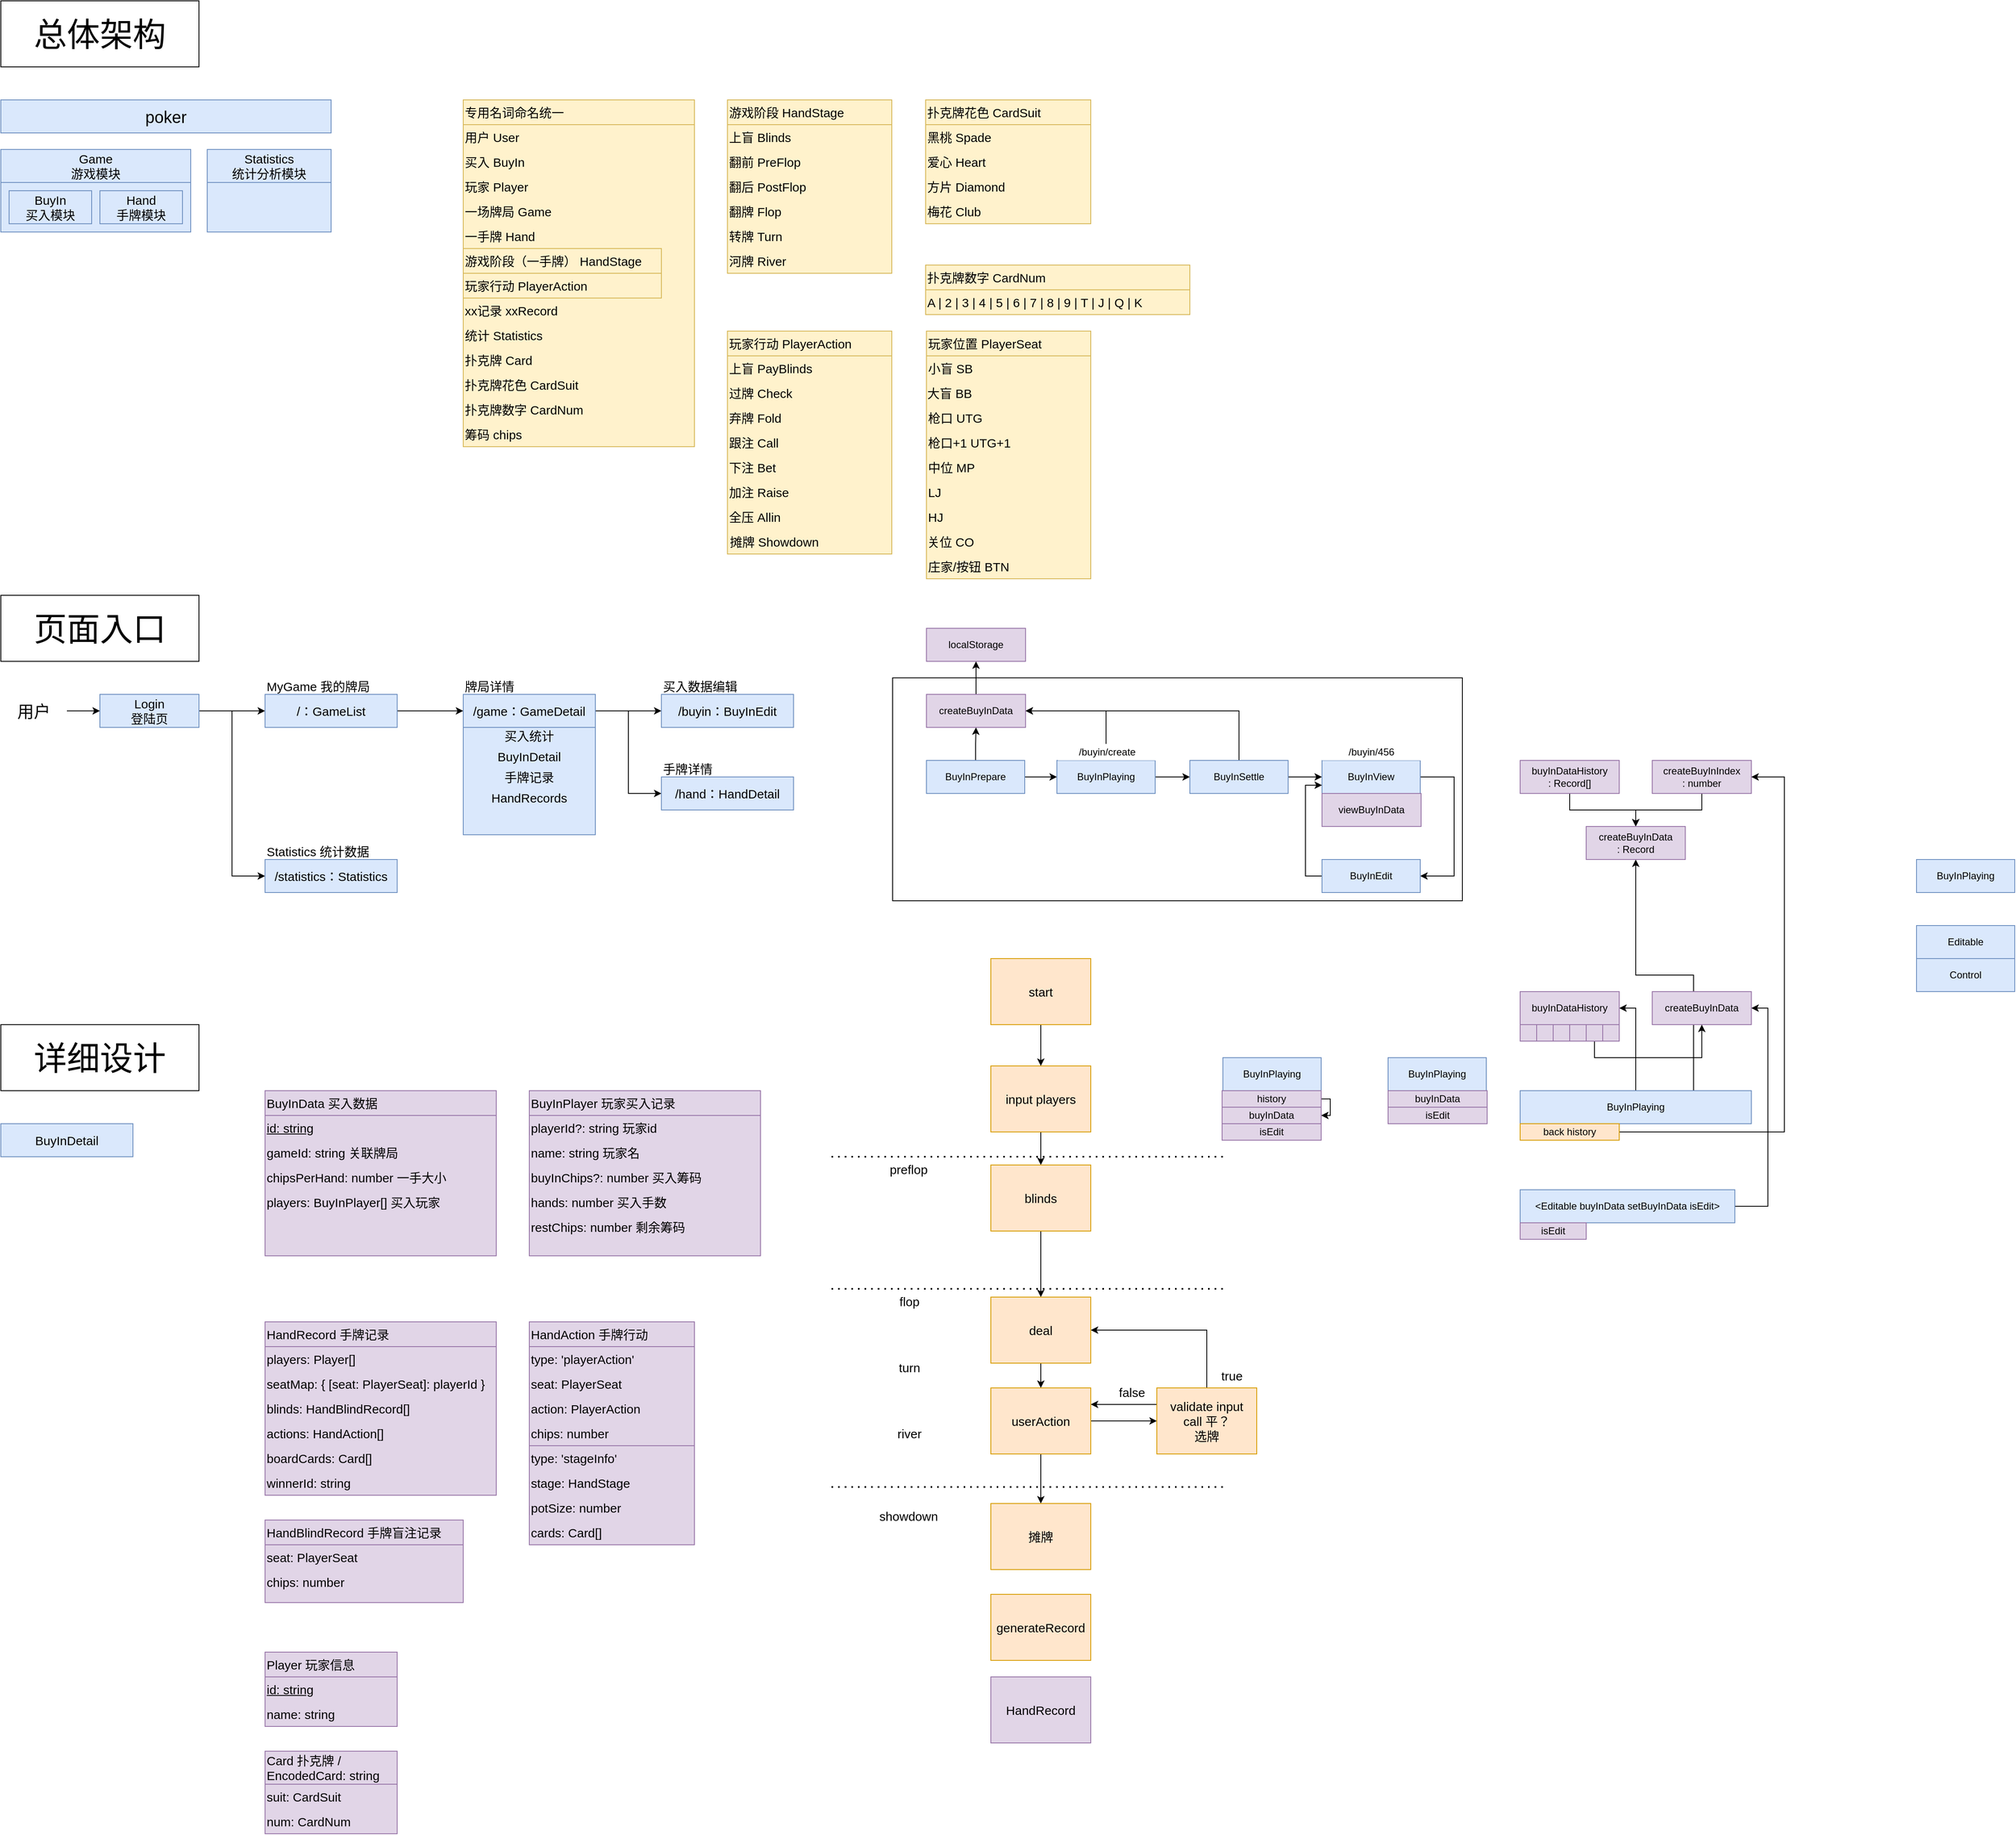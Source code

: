 <mxfile version="15.8.4" type="device"><diagram id="W3dYqwpVOgKe3vbZMP-c" name="第 1 页"><mxGraphModel dx="1188" dy="810" grid="1" gridSize="10" guides="1" tooltips="1" connect="1" arrows="1" fold="1" page="1" pageScale="1" pageWidth="827" pageHeight="1169" math="0" shadow="0"><root><mxCell id="0"/><mxCell id="1" parent="0"/><mxCell id="JeHzmQXCl473epj4w0qJ-15" value="" style="rounded=0;whiteSpace=wrap;html=1;fillColor=none;" vertex="1" parent="1"><mxGeometry x="1160" y="860" width="690" height="270" as="geometry"/></mxCell><mxCell id="8zpTY8vCNmx68c7AIedC-183" value="" style="text;html=1;strokeColor=#9673a6;fillColor=#e1d5e7;align=left;verticalAlign=middle;whiteSpace=wrap;rounded=0;fontSize=15;" parent="1" vertex="1"><mxGeometry x="400" y="1880" width="240" height="100" as="geometry"/></mxCell><mxCell id="8zpTY8vCNmx68c7AIedC-170" value="" style="group;fillColor=#fff2cc;strokeColor=#d6b656;container=0;" parent="1" vertex="1" connectable="0"><mxGeometry x="1201" y="440" width="199" height="300" as="geometry"/></mxCell><mxCell id="g7ax_EbiWp7QlL32GWZn-32" value="" style="group;fillColor=#fff2cc;strokeColor=#d6b656;container=0;" parent="1" vertex="1" connectable="0"><mxGeometry x="960" y="440" width="199" height="270" as="geometry"/></mxCell><mxCell id="8zpTY8vCNmx68c7AIedC-137" value="" style="text;html=1;strokeColor=#9673a6;fillColor=#e1d5e7;align=left;verticalAlign=middle;whiteSpace=wrap;rounded=0;fontSize=15;" parent="1" vertex="1"><mxGeometry x="720" y="1670" width="200" height="120" as="geometry"/></mxCell><mxCell id="8zpTY8vCNmx68c7AIedC-127" value="" style="text;html=1;strokeColor=#9673a6;fillColor=#e1d5e7;align=left;verticalAlign=middle;whiteSpace=wrap;rounded=0;fontSize=15;" parent="1" vertex="1"><mxGeometry x="400" y="2040" width="160" height="90" as="geometry"/></mxCell><mxCell id="8zpTY8vCNmx68c7AIedC-58" value="" style="text;html=1;strokeColor=#9673a6;fillColor=#e1d5e7;align=left;verticalAlign=middle;whiteSpace=wrap;rounded=0;fontSize=15;" parent="1" vertex="1"><mxGeometry x="400" y="1640" width="280" height="210" as="geometry"/></mxCell><mxCell id="8zpTY8vCNmx68c7AIedC-50" value="" style="text;html=1;strokeColor=#9673a6;fillColor=#e1d5e7;align=left;verticalAlign=middle;whiteSpace=wrap;rounded=0;fontSize=15;" parent="1" vertex="1"><mxGeometry x="720" y="1360" width="280" height="200" as="geometry"/></mxCell><mxCell id="8zpTY8vCNmx68c7AIedC-42" value="" style="text;html=1;strokeColor=#9673a6;fillColor=#e1d5e7;align=left;verticalAlign=middle;whiteSpace=wrap;rounded=0;fontSize=15;" parent="1" vertex="1"><mxGeometry x="400" y="1360" width="280" height="200" as="geometry"/></mxCell><mxCell id="8zpTY8vCNmx68c7AIedC-16" value="" style="rounded=0;whiteSpace=wrap;html=1;fillColor=#dae8fc;strokeColor=#6c8ebf;" parent="1" vertex="1"><mxGeometry x="640" y="880" width="160" height="170" as="geometry"/></mxCell><mxCell id="g7ax_EbiWp7QlL32GWZn-6" value="&lt;span style=&quot;font-size: 15px&quot;&gt;&lt;br&gt;&lt;/span&gt;" style="rounded=0;whiteSpace=wrap;html=1;fillColor=#dae8fc;strokeColor=#6c8ebf;" parent="1" vertex="1"><mxGeometry x="80" y="220" width="230" height="100" as="geometry"/></mxCell><mxCell id="g7ax_EbiWp7QlL32GWZn-2" value="&lt;font style=&quot;font-size: 20px&quot;&gt;poker&lt;/font&gt;" style="rounded=0;whiteSpace=wrap;html=1;fillColor=#dae8fc;strokeColor=#6c8ebf;" parent="1" vertex="1"><mxGeometry x="80" y="160" width="400" height="40" as="geometry"/></mxCell><mxCell id="g7ax_EbiWp7QlL32GWZn-4" value="&lt;span style=&quot;font-size: 15px&quot;&gt;Hand&lt;br&gt;手牌模块&lt;br&gt;&lt;/span&gt;" style="rounded=0;whiteSpace=wrap;html=1;fillColor=#dae8fc;strokeColor=#6c8ebf;" parent="1" vertex="1"><mxGeometry x="200" y="270" width="100" height="40" as="geometry"/></mxCell><mxCell id="g7ax_EbiWp7QlL32GWZn-23" value="" style="group;fillColor=#fff2cc;strokeColor=#d6b656;container=0;" parent="1" vertex="1" connectable="0"><mxGeometry x="960" y="160" width="199" height="210" as="geometry"/></mxCell><mxCell id="g7ax_EbiWp7QlL32GWZn-14" value="游戏阶段 HandStage" style="text;html=1;strokeColor=#d6b656;fillColor=#fff2cc;align=left;verticalAlign=middle;whiteSpace=wrap;rounded=0;fontSize=15;" parent="1" vertex="1"><mxGeometry x="960" y="160" width="199" height="30" as="geometry"/></mxCell><mxCell id="g7ax_EbiWp7QlL32GWZn-16" value="翻前 PreFlop" style="text;html=1;strokeColor=none;fillColor=none;align=left;verticalAlign=middle;whiteSpace=wrap;rounded=0;fontSize=15;" parent="1" vertex="1"><mxGeometry x="960" y="220" width="159" height="30" as="geometry"/></mxCell><mxCell id="g7ax_EbiWp7QlL32GWZn-17" value="翻牌 Flop" style="text;html=1;strokeColor=none;fillColor=none;align=left;verticalAlign=middle;whiteSpace=wrap;rounded=0;fontSize=15;" parent="1" vertex="1"><mxGeometry x="960" y="280" width="159" height="30" as="geometry"/></mxCell><mxCell id="g7ax_EbiWp7QlL32GWZn-18" value="翻后 PostFlop" style="text;html=1;strokeColor=none;fillColor=none;align=left;verticalAlign=middle;whiteSpace=wrap;rounded=0;fontSize=15;" parent="1" vertex="1"><mxGeometry x="960" y="250" width="159" height="30" as="geometry"/></mxCell><mxCell id="g7ax_EbiWp7QlL32GWZn-19" value="转牌 Turn" style="text;html=1;strokeColor=none;fillColor=none;align=left;verticalAlign=middle;whiteSpace=wrap;rounded=0;fontSize=15;" parent="1" vertex="1"><mxGeometry x="960" y="310" width="159" height="30" as="geometry"/></mxCell><mxCell id="g7ax_EbiWp7QlL32GWZn-20" value="河牌 River" style="text;html=1;strokeColor=none;fillColor=none;align=left;verticalAlign=middle;whiteSpace=wrap;rounded=0;fontSize=15;" parent="1" vertex="1"><mxGeometry x="960" y="340" width="159" height="30" as="geometry"/></mxCell><mxCell id="g7ax_EbiWp7QlL32GWZn-21" value="摊牌 Showdown" style="text;html=1;strokeColor=none;fillColor=none;align=left;verticalAlign=middle;whiteSpace=wrap;rounded=0;fontSize=15;" parent="1" vertex="1"><mxGeometry x="961" y="680" width="159" height="30" as="geometry"/></mxCell><mxCell id="g7ax_EbiWp7QlL32GWZn-25" value="玩家行动 PlayerAction" style="text;html=1;strokeColor=#d6b656;fillColor=#fff2cc;align=left;verticalAlign=middle;whiteSpace=wrap;rounded=0;fontSize=15;" parent="1" vertex="1"><mxGeometry x="960" y="440" width="199" height="30" as="geometry"/></mxCell><mxCell id="g7ax_EbiWp7QlL32GWZn-26" value="过牌 Check" style="text;html=1;strokeColor=none;fillColor=none;align=left;verticalAlign=middle;whiteSpace=wrap;rounded=0;fontSize=15;" parent="1" vertex="1"><mxGeometry x="960" y="500" width="159" height="30" as="geometry"/></mxCell><mxCell id="g7ax_EbiWp7QlL32GWZn-27" value="弃牌 Fold" style="text;html=1;strokeColor=none;fillColor=none;align=left;verticalAlign=middle;whiteSpace=wrap;rounded=0;fontSize=15;" parent="1" vertex="1"><mxGeometry x="960" y="530" width="159" height="30" as="geometry"/></mxCell><mxCell id="g7ax_EbiWp7QlL32GWZn-28" value="跟注 Call" style="text;html=1;strokeColor=none;fillColor=none;align=left;verticalAlign=middle;whiteSpace=wrap;rounded=0;fontSize=15;" parent="1" vertex="1"><mxGeometry x="960" y="560" width="159" height="30" as="geometry"/></mxCell><mxCell id="g7ax_EbiWp7QlL32GWZn-29" value="下注 Bet" style="text;html=1;strokeColor=none;fillColor=none;align=left;verticalAlign=middle;whiteSpace=wrap;rounded=0;fontSize=15;" parent="1" vertex="1"><mxGeometry x="960" y="590" width="159" height="30" as="geometry"/></mxCell><mxCell id="g7ax_EbiWp7QlL32GWZn-30" value="加注 Raise" style="text;html=1;strokeColor=none;fillColor=none;align=left;verticalAlign=middle;whiteSpace=wrap;rounded=0;fontSize=15;" parent="1" vertex="1"><mxGeometry x="960" y="620" width="159" height="30" as="geometry"/></mxCell><mxCell id="g7ax_EbiWp7QlL32GWZn-31" value="全压 Allin" style="text;html=1;strokeColor=none;fillColor=none;align=left;verticalAlign=middle;whiteSpace=wrap;rounded=0;fontSize=15;" parent="1" vertex="1"><mxGeometry x="960" y="650" width="159" height="30" as="geometry"/></mxCell><mxCell id="g7ax_EbiWp7QlL32GWZn-34" value="" style="group;fillColor=#fff2cc;strokeColor=#d6b656;container=0;" parent="1" vertex="1" connectable="0"><mxGeometry x="640" y="160" width="280" height="420" as="geometry"/></mxCell><mxCell id="g7ax_EbiWp7QlL32GWZn-7" value="专用名词命名统一" style="text;html=1;strokeColor=#d6b656;fillColor=#fff2cc;align=left;verticalAlign=middle;whiteSpace=wrap;rounded=0;fontSize=15;" parent="1" vertex="1"><mxGeometry x="640" y="160" width="280" height="30" as="geometry"/></mxCell><mxCell id="g7ax_EbiWp7QlL32GWZn-8" value="买入 BuyIn" style="text;html=1;strokeColor=none;fillColor=none;align=left;verticalAlign=middle;whiteSpace=wrap;rounded=0;fontSize=15;" parent="1" vertex="1"><mxGeometry x="640" y="220" width="240" height="30" as="geometry"/></mxCell><mxCell id="g7ax_EbiWp7QlL32GWZn-9" value="玩家 Player" style="text;html=1;strokeColor=none;fillColor=none;align=left;verticalAlign=middle;whiteSpace=wrap;rounded=0;fontSize=15;" parent="1" vertex="1"><mxGeometry x="640" y="250" width="240" height="30" as="geometry"/></mxCell><mxCell id="g7ax_EbiWp7QlL32GWZn-10" value="一场牌局 Game" style="text;html=1;strokeColor=none;fillColor=none;align=left;verticalAlign=middle;whiteSpace=wrap;rounded=0;fontSize=15;" parent="1" vertex="1"><mxGeometry x="640" y="280" width="240" height="30" as="geometry"/></mxCell><mxCell id="g7ax_EbiWp7QlL32GWZn-11" value="一手牌 Hand" style="text;html=1;strokeColor=none;fillColor=none;align=left;verticalAlign=middle;whiteSpace=wrap;rounded=0;fontSize=15;" parent="1" vertex="1"><mxGeometry x="640" y="310" width="240" height="30" as="geometry"/></mxCell><mxCell id="g7ax_EbiWp7QlL32GWZn-12" value="玩家行动 PlayerAction" style="text;html=1;strokeColor=#d6b656;fillColor=#fff2cc;align=left;verticalAlign=middle;whiteSpace=wrap;rounded=0;fontSize=15;" parent="1" vertex="1"><mxGeometry x="640" y="370" width="240" height="30" as="geometry"/></mxCell><mxCell id="g7ax_EbiWp7QlL32GWZn-13" value="游戏阶段（一手牌） HandStage" style="text;html=1;strokeColor=#d6b656;fillColor=#fff2cc;align=left;verticalAlign=middle;whiteSpace=wrap;rounded=0;fontSize=15;" parent="1" vertex="1"><mxGeometry x="640" y="340" width="240" height="30" as="geometry"/></mxCell><mxCell id="g7ax_EbiWp7QlL32GWZn-33" value="xx记录 xxRecord" style="text;html=1;strokeColor=none;fillColor=none;align=left;verticalAlign=middle;whiteSpace=wrap;rounded=0;fontSize=15;" parent="1" vertex="1"><mxGeometry x="640" y="400" width="240" height="30" as="geometry"/></mxCell><mxCell id="g7ax_EbiWp7QlL32GWZn-35" value="统计 Statistics" style="text;html=1;strokeColor=none;fillColor=none;align=left;verticalAlign=middle;whiteSpace=wrap;rounded=0;fontSize=15;" parent="1" vertex="1"><mxGeometry x="640" y="430" width="240" height="30" as="geometry"/></mxCell><mxCell id="g7ax_EbiWp7QlL32GWZn-36" value="扑克牌 Card" style="text;html=1;strokeColor=none;fillColor=none;align=left;verticalAlign=middle;whiteSpace=wrap;rounded=0;fontSize=15;" parent="1" vertex="1"><mxGeometry x="640" y="460" width="240" height="30" as="geometry"/></mxCell><mxCell id="g7ax_EbiWp7QlL32GWZn-37" value="扑克牌花色 CardSuit" style="text;html=1;strokeColor=none;fillColor=none;align=left;verticalAlign=middle;whiteSpace=wrap;rounded=0;fontSize=15;" parent="1" vertex="1"><mxGeometry x="640" y="490" width="240" height="30" as="geometry"/></mxCell><mxCell id="g7ax_EbiWp7QlL32GWZn-38" value="扑克牌数字 CardNum" style="text;html=1;strokeColor=none;fillColor=none;align=left;verticalAlign=middle;whiteSpace=wrap;rounded=0;fontSize=15;" parent="1" vertex="1"><mxGeometry x="640" y="520" width="240" height="30" as="geometry"/></mxCell><mxCell id="g7ax_EbiWp7QlL32GWZn-44" value="" style="group;fillColor=#fff2cc;strokeColor=#d6b656;container=0;" parent="1" vertex="1" connectable="0"><mxGeometry x="1200" y="160" width="200" height="150" as="geometry"/></mxCell><mxCell id="g7ax_EbiWp7QlL32GWZn-39" value="扑克牌花色 CardSuit" style="text;html=1;strokeColor=#d6b656;fillColor=#fff2cc;align=left;verticalAlign=middle;whiteSpace=wrap;rounded=0;fontSize=15;" parent="1" vertex="1"><mxGeometry x="1200" y="160" width="200" height="30" as="geometry"/></mxCell><mxCell id="g7ax_EbiWp7QlL32GWZn-40" value="黑桃 Spade" style="text;html=1;strokeColor=none;fillColor=none;align=left;verticalAlign=middle;whiteSpace=wrap;rounded=0;fontSize=15;" parent="1" vertex="1"><mxGeometry x="1200" y="190" width="160" height="30" as="geometry"/></mxCell><mxCell id="g7ax_EbiWp7QlL32GWZn-41" value="爱心 Heart" style="text;html=1;strokeColor=none;fillColor=none;align=left;verticalAlign=middle;whiteSpace=wrap;rounded=0;fontSize=15;" parent="1" vertex="1"><mxGeometry x="1200" y="220" width="160" height="30" as="geometry"/></mxCell><mxCell id="g7ax_EbiWp7QlL32GWZn-42" value="方片 Diamond" style="text;html=1;strokeColor=none;fillColor=none;align=left;verticalAlign=middle;whiteSpace=wrap;rounded=0;fontSize=15;" parent="1" vertex="1"><mxGeometry x="1200" y="250" width="160" height="30" as="geometry"/></mxCell><mxCell id="g7ax_EbiWp7QlL32GWZn-43" value="梅花 Club" style="text;html=1;strokeColor=none;fillColor=none;align=left;verticalAlign=middle;whiteSpace=wrap;rounded=0;fontSize=15;" parent="1" vertex="1"><mxGeometry x="1200" y="280" width="160" height="30" as="geometry"/></mxCell><mxCell id="g7ax_EbiWp7QlL32GWZn-46" value="&lt;span style=&quot;font-size: 15px&quot;&gt;BuyIn&lt;br&gt;买入模块&lt;br&gt;&lt;/span&gt;" style="rounded=0;whiteSpace=wrap;html=1;fillColor=#dae8fc;strokeColor=#6c8ebf;" parent="1" vertex="1"><mxGeometry x="90" y="270" width="100" height="40" as="geometry"/></mxCell><mxCell id="g7ax_EbiWp7QlL32GWZn-47" value="&lt;span style=&quot;font-size: 15px&quot;&gt;&lt;br&gt;&lt;/span&gt;" style="rounded=0;whiteSpace=wrap;html=1;fillColor=#dae8fc;strokeColor=#6c8ebf;" parent="1" vertex="1"><mxGeometry x="330" y="220" width="150" height="100" as="geometry"/></mxCell><mxCell id="g7ax_EbiWp7QlL32GWZn-48" value="Game&lt;br&gt;游戏模块" style="text;html=1;strokeColor=#6c8ebf;fillColor=#dae8fc;align=center;verticalAlign=middle;whiteSpace=wrap;rounded=0;fontSize=15;" parent="1" vertex="1"><mxGeometry x="80" y="220" width="230" height="40" as="geometry"/></mxCell><mxCell id="g7ax_EbiWp7QlL32GWZn-50" value="Statistics&lt;br&gt;统计分析模块" style="text;html=1;strokeColor=#6c8ebf;fillColor=#dae8fc;align=center;verticalAlign=middle;whiteSpace=wrap;rounded=0;fontSize=15;" parent="1" vertex="1"><mxGeometry x="330" y="220" width="150" height="40" as="geometry"/></mxCell><mxCell id="8zpTY8vCNmx68c7AIedC-1" value="&lt;font style=&quot;font-size: 40px&quot;&gt;总体架构&lt;/font&gt;" style="text;html=1;align=center;verticalAlign=middle;whiteSpace=wrap;rounded=0;strokeColor=default;" parent="1" vertex="1"><mxGeometry x="80" y="40" width="240" height="80" as="geometry"/></mxCell><mxCell id="8zpTY8vCNmx68c7AIedC-2" value="&lt;font style=&quot;font-size: 40px&quot;&gt;页面入口&lt;/font&gt;" style="text;html=1;align=center;verticalAlign=middle;whiteSpace=wrap;rounded=0;strokeColor=default;" parent="1" vertex="1"><mxGeometry x="80" y="760" width="240" height="80" as="geometry"/></mxCell><mxCell id="8zpTY8vCNmx68c7AIedC-3" value="&lt;font style=&quot;font-size: 40px&quot;&gt;详细设计&lt;/font&gt;" style="text;html=1;align=center;verticalAlign=middle;whiteSpace=wrap;rounded=0;strokeColor=default;" parent="1" vertex="1"><mxGeometry x="80" y="1280" width="240" height="80" as="geometry"/></mxCell><mxCell id="8zpTY8vCNmx68c7AIedC-13" style="edgeStyle=orthogonalEdgeStyle;rounded=0;orthogonalLoop=1;jettySize=auto;html=1;exitX=1;exitY=0.5;exitDx=0;exitDy=0;entryX=0;entryY=0.5;entryDx=0;entryDy=0;fontSize=15;" parent="1" source="8zpTY8vCNmx68c7AIedC-4" target="8zpTY8vCNmx68c7AIedC-9" edge="1"><mxGeometry relative="1" as="geometry"/></mxCell><mxCell id="8zpTY8vCNmx68c7AIedC-26" style="edgeStyle=orthogonalEdgeStyle;rounded=0;orthogonalLoop=1;jettySize=auto;html=1;exitX=1;exitY=0.5;exitDx=0;exitDy=0;entryX=0;entryY=0.5;entryDx=0;entryDy=0;fontSize=15;" parent="1" source="8zpTY8vCNmx68c7AIedC-4" target="8zpTY8vCNmx68c7AIedC-24" edge="1"><mxGeometry relative="1" as="geometry"/></mxCell><mxCell id="8zpTY8vCNmx68c7AIedC-4" value="&lt;span style=&quot;font-size: 15px&quot;&gt;Login&lt;br&gt;登陆页&lt;/span&gt;" style="rounded=0;whiteSpace=wrap;html=1;fillColor=#dae8fc;strokeColor=#6c8ebf;" parent="1" vertex="1"><mxGeometry x="200" y="880" width="120" height="40" as="geometry"/></mxCell><mxCell id="8zpTY8vCNmx68c7AIedC-6" style="edgeStyle=orthogonalEdgeStyle;rounded=0;orthogonalLoop=1;jettySize=auto;html=1;exitX=1;exitY=0.5;exitDx=0;exitDy=0;entryX=0;entryY=0.5;entryDx=0;entryDy=0;fontSize=20;" parent="1" source="8zpTY8vCNmx68c7AIedC-5" target="8zpTY8vCNmx68c7AIedC-4" edge="1"><mxGeometry relative="1" as="geometry"/></mxCell><mxCell id="8zpTY8vCNmx68c7AIedC-5" value="用户" style="text;html=1;strokeColor=none;fillColor=none;align=center;verticalAlign=middle;whiteSpace=wrap;rounded=0;fontSize=20;" parent="1" vertex="1"><mxGeometry x="80" y="880" width="80" height="40" as="geometry"/></mxCell><mxCell id="8zpTY8vCNmx68c7AIedC-14" style="edgeStyle=orthogonalEdgeStyle;rounded=0;orthogonalLoop=1;jettySize=auto;html=1;exitX=1;exitY=0.5;exitDx=0;exitDy=0;entryX=0;entryY=0.5;entryDx=0;entryDy=0;fontSize=15;" parent="1" source="8zpTY8vCNmx68c7AIedC-9" target="8zpTY8vCNmx68c7AIedC-12" edge="1"><mxGeometry relative="1" as="geometry"/></mxCell><mxCell id="8zpTY8vCNmx68c7AIedC-9" value="&lt;span style=&quot;font-size: 15px&quot;&gt;/：GameList&lt;/span&gt;" style="rounded=0;whiteSpace=wrap;html=1;fillColor=#dae8fc;strokeColor=#6c8ebf;" parent="1" vertex="1"><mxGeometry x="400" y="880" width="160" height="40" as="geometry"/></mxCell><mxCell id="8zpTY8vCNmx68c7AIedC-10" value="&lt;span style=&quot;font-size: 15px&quot;&gt;MyGame 我的牌局&lt;/span&gt;" style="rounded=0;whiteSpace=wrap;html=1;strokeColor=none;fillColor=none;align=left;" parent="1" vertex="1"><mxGeometry x="400" y="860" width="160" height="20" as="geometry"/></mxCell><mxCell id="8zpTY8vCNmx68c7AIedC-29" style="edgeStyle=orthogonalEdgeStyle;rounded=0;orthogonalLoop=1;jettySize=auto;html=1;exitX=1;exitY=0.5;exitDx=0;exitDy=0;entryX=0;entryY=0.5;entryDx=0;entryDy=0;fontSize=15;" parent="1" source="8zpTY8vCNmx68c7AIedC-12" target="8zpTY8vCNmx68c7AIedC-28" edge="1"><mxGeometry relative="1" as="geometry"/></mxCell><mxCell id="8zpTY8vCNmx68c7AIedC-32" style="edgeStyle=orthogonalEdgeStyle;rounded=0;orthogonalLoop=1;jettySize=auto;html=1;exitX=1;exitY=0.5;exitDx=0;exitDy=0;entryX=0;entryY=0.5;entryDx=0;entryDy=0;fontSize=15;" parent="1" source="8zpTY8vCNmx68c7AIedC-12" target="8zpTY8vCNmx68c7AIedC-31" edge="1"><mxGeometry relative="1" as="geometry"/></mxCell><mxCell id="8zpTY8vCNmx68c7AIedC-12" value="&lt;span style=&quot;font-size: 15px&quot;&gt;/game：GameDetail&lt;/span&gt;" style="rounded=0;whiteSpace=wrap;html=1;fillColor=#dae8fc;strokeColor=#6c8ebf;" parent="1" vertex="1"><mxGeometry x="640" y="880" width="160" height="40" as="geometry"/></mxCell><mxCell id="8zpTY8vCNmx68c7AIedC-15" value="&lt;span style=&quot;font-size: 15px&quot;&gt;牌局详情&lt;/span&gt;" style="rounded=0;whiteSpace=wrap;html=1;strokeColor=none;fillColor=none;align=left;" parent="1" vertex="1"><mxGeometry x="640" y="860" width="160" height="20" as="geometry"/></mxCell><mxCell id="8zpTY8vCNmx68c7AIedC-17" value="&lt;span style=&quot;font-size: 15px&quot;&gt;BuyInDetail&lt;/span&gt;" style="rounded=0;whiteSpace=wrap;html=1;fillColor=none;strokeColor=none;" parent="1" vertex="1"><mxGeometry x="640" y="940" width="160" height="30" as="geometry"/></mxCell><mxCell id="8zpTY8vCNmx68c7AIedC-18" value="&lt;span style=&quot;font-size: 15px&quot;&gt;HandRecords&lt;/span&gt;" style="rounded=0;whiteSpace=wrap;html=1;fillColor=none;strokeColor=none;" parent="1" vertex="1"><mxGeometry x="640" y="990" width="160" height="30" as="geometry"/></mxCell><mxCell id="8zpTY8vCNmx68c7AIedC-19" value="&lt;span style=&quot;font-size: 15px&quot;&gt;买入统计&lt;/span&gt;" style="rounded=0;whiteSpace=wrap;html=1;strokeColor=none;fillColor=none;align=center;" parent="1" vertex="1"><mxGeometry x="640" y="920" width="160" height="20" as="geometry"/></mxCell><mxCell id="8zpTY8vCNmx68c7AIedC-20" value="&lt;span style=&quot;font-size: 15px&quot;&gt;手牌记录&lt;/span&gt;" style="rounded=0;whiteSpace=wrap;html=1;strokeColor=none;fillColor=none;align=center;" parent="1" vertex="1"><mxGeometry x="640" y="970" width="160" height="20" as="geometry"/></mxCell><mxCell id="8zpTY8vCNmx68c7AIedC-23" value="用户 User" style="text;html=1;strokeColor=none;fillColor=none;align=left;verticalAlign=middle;whiteSpace=wrap;rounded=0;fontSize=15;" parent="1" vertex="1"><mxGeometry x="640" y="190" width="240" height="30" as="geometry"/></mxCell><mxCell id="8zpTY8vCNmx68c7AIedC-24" value="&lt;span style=&quot;font-size: 15px&quot;&gt;/statistics：Statistics&lt;/span&gt;" style="rounded=0;whiteSpace=wrap;html=1;fillColor=#dae8fc;strokeColor=#6c8ebf;" parent="1" vertex="1"><mxGeometry x="400" y="1080" width="160" height="40" as="geometry"/></mxCell><mxCell id="8zpTY8vCNmx68c7AIedC-25" value="&lt;span style=&quot;font-size: 15px&quot;&gt;Statistics 统计数据&lt;/span&gt;" style="rounded=0;whiteSpace=wrap;html=1;strokeColor=none;fillColor=none;align=left;" parent="1" vertex="1"><mxGeometry x="400" y="1060" width="160" height="20" as="geometry"/></mxCell><mxCell id="8zpTY8vCNmx68c7AIedC-28" value="&lt;span style=&quot;font-size: 15px&quot;&gt;/buyin：BuyInEdit&lt;br&gt;&lt;/span&gt;" style="rounded=0;whiteSpace=wrap;html=1;fillColor=#dae8fc;strokeColor=#6c8ebf;" parent="1" vertex="1"><mxGeometry x="880" y="880" width="160" height="40" as="geometry"/></mxCell><mxCell id="8zpTY8vCNmx68c7AIedC-30" value="&lt;span style=&quot;font-size: 15px&quot;&gt;买入数据编辑&lt;/span&gt;" style="rounded=0;whiteSpace=wrap;html=1;strokeColor=none;fillColor=none;align=left;" parent="1" vertex="1"><mxGeometry x="880" y="860" width="160" height="20" as="geometry"/></mxCell><mxCell id="8zpTY8vCNmx68c7AIedC-31" value="&lt;span style=&quot;font-size: 15px&quot;&gt;/hand：HandDetail&lt;/span&gt;" style="rounded=0;whiteSpace=wrap;html=1;fillColor=#dae8fc;strokeColor=#6c8ebf;" parent="1" vertex="1"><mxGeometry x="880" y="980" width="160" height="40" as="geometry"/></mxCell><mxCell id="8zpTY8vCNmx68c7AIedC-33" value="&lt;span style=&quot;font-size: 15px&quot;&gt;手牌详情&lt;/span&gt;" style="rounded=0;whiteSpace=wrap;html=1;strokeColor=none;fillColor=none;align=left;" parent="1" vertex="1"><mxGeometry x="880" y="960" width="160" height="20" as="geometry"/></mxCell><mxCell id="8zpTY8vCNmx68c7AIedC-39" value="&lt;span style=&quot;font-size: 15px&quot;&gt;BuyInDetail&lt;/span&gt;" style="rounded=0;whiteSpace=wrap;html=1;fillColor=#dae8fc;strokeColor=#6c8ebf;" parent="1" vertex="1"><mxGeometry x="80" y="1400" width="160" height="40" as="geometry"/></mxCell><mxCell id="8zpTY8vCNmx68c7AIedC-41" value="BuyInData 买入数据" style="text;html=1;strokeColor=#9673a6;fillColor=#e1d5e7;align=left;verticalAlign=middle;whiteSpace=wrap;rounded=0;fontSize=15;" parent="1" vertex="1"><mxGeometry x="400" y="1360" width="280" height="30" as="geometry"/></mxCell><mxCell id="8zpTY8vCNmx68c7AIedC-44" value="&lt;u&gt;id: string&lt;/u&gt;" style="text;html=1;strokeColor=none;fillColor=none;align=left;verticalAlign=middle;whiteSpace=wrap;rounded=0;fontSize=15;" parent="1" vertex="1"><mxGeometry x="400" y="1390" width="240" height="30" as="geometry"/></mxCell><mxCell id="8zpTY8vCNmx68c7AIedC-45" value="gameId: string 关联牌局" style="text;html=1;strokeColor=none;fillColor=none;align=left;verticalAlign=middle;whiteSpace=wrap;rounded=0;fontSize=15;" parent="1" vertex="1"><mxGeometry x="400" y="1420" width="240" height="30" as="geometry"/></mxCell><mxCell id="8zpTY8vCNmx68c7AIedC-46" value="chipsPerHand: number 一手大小" style="text;html=1;strokeColor=none;fillColor=none;align=left;verticalAlign=middle;whiteSpace=wrap;rounded=0;fontSize=15;" parent="1" vertex="1"><mxGeometry x="400" y="1450" width="240" height="30" as="geometry"/></mxCell><mxCell id="8zpTY8vCNmx68c7AIedC-48" value="BuyInPlayer 玩家买入记录" style="text;html=1;strokeColor=#9673a6;fillColor=#e1d5e7;align=left;verticalAlign=middle;whiteSpace=wrap;rounded=0;fontSize=15;" parent="1" vertex="1"><mxGeometry x="720" y="1360" width="280" height="30" as="geometry"/></mxCell><mxCell id="8zpTY8vCNmx68c7AIedC-49" value="players: BuyInPlayer[] 买入玩家" style="text;html=1;strokeColor=none;fillColor=none;align=left;verticalAlign=middle;whiteSpace=wrap;rounded=0;fontSize=15;" parent="1" vertex="1"><mxGeometry x="400" y="1480" width="240" height="30" as="geometry"/></mxCell><mxCell id="8zpTY8vCNmx68c7AIedC-51" value="name: string 玩家名" style="text;html=1;strokeColor=none;fillColor=none;align=left;verticalAlign=middle;whiteSpace=wrap;rounded=0;fontSize=15;" parent="1" vertex="1"><mxGeometry x="720" y="1420" width="240" height="30" as="geometry"/></mxCell><mxCell id="8zpTY8vCNmx68c7AIedC-52" value="hands: number 买入手数" style="text;html=1;strokeColor=none;fillColor=none;align=left;verticalAlign=middle;whiteSpace=wrap;rounded=0;fontSize=15;" parent="1" vertex="1"><mxGeometry x="720" y="1480" width="240" height="30" as="geometry"/></mxCell><mxCell id="8zpTY8vCNmx68c7AIedC-53" value="playerId?: string 玩家id" style="text;html=1;strokeColor=none;fillColor=none;align=left;verticalAlign=middle;whiteSpace=wrap;rounded=0;fontSize=15;" parent="1" vertex="1"><mxGeometry x="720" y="1390" width="240" height="30" as="geometry"/></mxCell><mxCell id="8zpTY8vCNmx68c7AIedC-54" value="buyInChips?: number 买入筹码" style="text;html=1;strokeColor=none;fillColor=none;align=left;verticalAlign=middle;whiteSpace=wrap;rounded=0;fontSize=15;" parent="1" vertex="1"><mxGeometry x="720" y="1450" width="240" height="30" as="geometry"/></mxCell><mxCell id="8zpTY8vCNmx68c7AIedC-55" value="筹码 chips" style="text;html=1;strokeColor=none;fillColor=none;align=left;verticalAlign=middle;whiteSpace=wrap;rounded=0;fontSize=15;" parent="1" vertex="1"><mxGeometry x="640" y="550" width="240" height="30" as="geometry"/></mxCell><mxCell id="8zpTY8vCNmx68c7AIedC-56" value="restChips: number 剩余筹码" style="text;html=1;strokeColor=none;fillColor=none;align=left;verticalAlign=middle;whiteSpace=wrap;rounded=0;fontSize=15;" parent="1" vertex="1"><mxGeometry x="720" y="1510" width="240" height="30" as="geometry"/></mxCell><mxCell id="8zpTY8vCNmx68c7AIedC-57" value="HandRecord 手牌记录" style="text;html=1;strokeColor=#9673a6;fillColor=#e1d5e7;align=left;verticalAlign=middle;whiteSpace=wrap;rounded=0;fontSize=15;" parent="1" vertex="1"><mxGeometry x="400" y="1640" width="280" height="30" as="geometry"/></mxCell><mxCell id="8zpTY8vCNmx68c7AIedC-59" value="blinds: HandBlindRecord[]" style="text;html=1;strokeColor=none;fillColor=none;align=left;verticalAlign=middle;whiteSpace=wrap;rounded=0;fontSize=15;" parent="1" vertex="1"><mxGeometry x="400" y="1730" width="260" height="30" as="geometry"/></mxCell><mxCell id="8zpTY8vCNmx68c7AIedC-61" value="players: Player[]" style="text;html=1;strokeColor=none;fillColor=none;align=left;verticalAlign=middle;whiteSpace=wrap;rounded=0;fontSize=15;" parent="1" vertex="1"><mxGeometry x="400" y="1670" width="240" height="30" as="geometry"/></mxCell><mxCell id="8zpTY8vCNmx68c7AIedC-62" value="actions: HandAction[]" style="text;html=1;strokeColor=none;fillColor=none;align=left;verticalAlign=middle;whiteSpace=wrap;rounded=0;fontSize=15;" parent="1" vertex="1"><mxGeometry x="400" y="1760" width="240" height="30" as="geometry"/></mxCell><mxCell id="8zpTY8vCNmx68c7AIedC-64" value="HandAction 手牌行动" style="text;html=1;strokeColor=#9673a6;fillColor=#e1d5e7;align=left;verticalAlign=middle;whiteSpace=wrap;rounded=0;fontSize=15;" parent="1" vertex="1"><mxGeometry x="720" y="1640" width="200" height="30" as="geometry"/></mxCell><mxCell id="8zpTY8vCNmx68c7AIedC-69" value="seatMap: { [seat:&amp;nbsp;PlayerSeat]: playerId }" style="text;html=1;strokeColor=none;fillColor=none;align=left;verticalAlign=middle;whiteSpace=wrap;rounded=0;fontSize=15;" parent="1" vertex="1"><mxGeometry x="400" y="1700" width="280" height="30" as="geometry"/></mxCell><mxCell id="8zpTY8vCNmx68c7AIedC-100" style="edgeStyle=none;rounded=0;orthogonalLoop=1;jettySize=auto;html=1;exitX=0.5;exitY=1;exitDx=0;exitDy=0;entryX=0.5;entryY=0;entryDx=0;entryDy=0;fontSize=15;" parent="1" source="8zpTY8vCNmx68c7AIedC-96" target="8zpTY8vCNmx68c7AIedC-99" edge="1"><mxGeometry relative="1" as="geometry"/></mxCell><mxCell id="8zpTY8vCNmx68c7AIedC-96" value="input players" style="text;html=1;strokeColor=#d79b00;fillColor=#ffe6cc;align=center;verticalAlign=middle;whiteSpace=wrap;rounded=0;fontSize=15;" parent="1" vertex="1"><mxGeometry x="1279" y="1330" width="121" height="80" as="geometry"/></mxCell><mxCell id="8zpTY8vCNmx68c7AIedC-98" style="edgeStyle=none;rounded=0;orthogonalLoop=1;jettySize=auto;html=1;exitX=0.5;exitY=1;exitDx=0;exitDy=0;entryX=0.5;entryY=0;entryDx=0;entryDy=0;fontSize=15;" parent="1" source="8zpTY8vCNmx68c7AIedC-97" target="8zpTY8vCNmx68c7AIedC-96" edge="1"><mxGeometry relative="1" as="geometry"/></mxCell><mxCell id="8zpTY8vCNmx68c7AIedC-97" value="start" style="text;html=1;strokeColor=#d79b00;fillColor=#ffe6cc;align=center;verticalAlign=middle;whiteSpace=wrap;rounded=0;fontSize=15;" parent="1" vertex="1"><mxGeometry x="1279" y="1200" width="121" height="80" as="geometry"/></mxCell><mxCell id="8zpTY8vCNmx68c7AIedC-106" style="edgeStyle=none;rounded=0;orthogonalLoop=1;jettySize=auto;html=1;exitX=0.5;exitY=1;exitDx=0;exitDy=0;entryX=0.5;entryY=0;entryDx=0;entryDy=0;fontSize=15;" parent="1" source="8zpTY8vCNmx68c7AIedC-99" target="8zpTY8vCNmx68c7AIedC-105" edge="1"><mxGeometry relative="1" as="geometry"/></mxCell><mxCell id="8zpTY8vCNmx68c7AIedC-99" value="blinds" style="text;html=1;strokeColor=#d79b00;fillColor=#ffe6cc;align=center;verticalAlign=middle;whiteSpace=wrap;rounded=0;fontSize=15;" parent="1" vertex="1"><mxGeometry x="1279" y="1450" width="121" height="80" as="geometry"/></mxCell><mxCell id="8zpTY8vCNmx68c7AIedC-101" value="preflop" style="text;html=1;strokeColor=none;fillColor=none;align=center;verticalAlign=middle;whiteSpace=wrap;rounded=0;fontSize=15;" parent="1" vertex="1"><mxGeometry x="1119" y="1440" width="121" height="30" as="geometry"/></mxCell><mxCell id="8zpTY8vCNmx68c7AIedC-102" value="flop" style="text;html=1;strokeColor=none;fillColor=none;align=center;verticalAlign=middle;whiteSpace=wrap;rounded=0;fontSize=15;" parent="1" vertex="1"><mxGeometry x="1120" y="1600" width="121" height="30" as="geometry"/></mxCell><mxCell id="8zpTY8vCNmx68c7AIedC-103" value="" style="endArrow=none;dashed=1;html=1;dashPattern=1 3;strokeWidth=2;rounded=0;fontSize=15;" parent="1" edge="1"><mxGeometry width="50" height="50" relative="1" as="geometry"><mxPoint x="1560" y="1440" as="sourcePoint"/><mxPoint x="1080" y="1440" as="targetPoint"/></mxGeometry></mxCell><mxCell id="8zpTY8vCNmx68c7AIedC-104" value="" style="endArrow=none;dashed=1;html=1;dashPattern=1 3;strokeWidth=2;rounded=0;fontSize=15;" parent="1" edge="1"><mxGeometry width="50" height="50" relative="1" as="geometry"><mxPoint x="1560" y="1600" as="sourcePoint"/><mxPoint x="1080" y="1600" as="targetPoint"/></mxGeometry></mxCell><mxCell id="8zpTY8vCNmx68c7AIedC-111" style="edgeStyle=none;rounded=0;orthogonalLoop=1;jettySize=auto;html=1;exitX=0.5;exitY=1;exitDx=0;exitDy=0;entryX=0.5;entryY=0;entryDx=0;entryDy=0;fontSize=15;" parent="1" source="8zpTY8vCNmx68c7AIedC-105" target="8zpTY8vCNmx68c7AIedC-110" edge="1"><mxGeometry relative="1" as="geometry"/></mxCell><mxCell id="8zpTY8vCNmx68c7AIedC-105" value="deal" style="text;html=1;strokeColor=#d79b00;fillColor=#ffe6cc;align=center;verticalAlign=middle;whiteSpace=wrap;rounded=0;fontSize=15;" parent="1" vertex="1"><mxGeometry x="1279" y="1610" width="121" height="80" as="geometry"/></mxCell><mxCell id="8zpTY8vCNmx68c7AIedC-107" value="" style="endArrow=none;dashed=1;html=1;dashPattern=1 3;strokeWidth=2;rounded=0;fontSize=15;" parent="1" edge="1"><mxGeometry width="50" height="50" relative="1" as="geometry"><mxPoint x="1560" y="1840" as="sourcePoint"/><mxPoint x="1080" y="1840" as="targetPoint"/></mxGeometry></mxCell><mxCell id="8zpTY8vCNmx68c7AIedC-108" value="turn" style="text;html=1;strokeColor=none;fillColor=none;align=center;verticalAlign=middle;whiteSpace=wrap;rounded=0;fontSize=15;" parent="1" vertex="1"><mxGeometry x="1120" y="1680" width="121" height="30" as="geometry"/></mxCell><mxCell id="8zpTY8vCNmx68c7AIedC-109" value="river" style="text;html=1;strokeColor=none;fillColor=none;align=center;verticalAlign=middle;whiteSpace=wrap;rounded=0;fontSize=15;" parent="1" vertex="1"><mxGeometry x="1120" y="1760" width="121" height="30" as="geometry"/></mxCell><mxCell id="8zpTY8vCNmx68c7AIedC-114" style="edgeStyle=none;rounded=0;orthogonalLoop=1;jettySize=auto;html=1;exitX=0.5;exitY=1;exitDx=0;exitDy=0;entryX=0.5;entryY=0;entryDx=0;entryDy=0;fontSize=15;" parent="1" source="8zpTY8vCNmx68c7AIedC-110" target="8zpTY8vCNmx68c7AIedC-112" edge="1"><mxGeometry relative="1" as="geometry"/></mxCell><mxCell id="8zpTY8vCNmx68c7AIedC-124" style="edgeStyle=orthogonalEdgeStyle;rounded=0;orthogonalLoop=1;jettySize=auto;html=1;exitX=1;exitY=0.5;exitDx=0;exitDy=0;entryX=0;entryY=0.5;entryDx=0;entryDy=0;fontSize=15;" parent="1" source="8zpTY8vCNmx68c7AIedC-110" target="8zpTY8vCNmx68c7AIedC-120" edge="1"><mxGeometry relative="1" as="geometry"/></mxCell><mxCell id="8zpTY8vCNmx68c7AIedC-110" value="userAction" style="text;html=1;strokeColor=#d79b00;fillColor=#ffe6cc;align=center;verticalAlign=middle;whiteSpace=wrap;rounded=0;fontSize=15;" parent="1" vertex="1"><mxGeometry x="1279" y="1720" width="121" height="80" as="geometry"/></mxCell><mxCell id="8zpTY8vCNmx68c7AIedC-112" value="摊牌" style="text;html=1;strokeColor=#d79b00;fillColor=#ffe6cc;align=center;verticalAlign=middle;whiteSpace=wrap;rounded=0;fontSize=15;" parent="1" vertex="1"><mxGeometry x="1279" y="1860" width="121" height="80" as="geometry"/></mxCell><mxCell id="8zpTY8vCNmx68c7AIedC-113" value="showdown" style="text;html=1;strokeColor=none;fillColor=none;align=center;verticalAlign=middle;whiteSpace=wrap;rounded=0;fontSize=15;" parent="1" vertex="1"><mxGeometry x="1119" y="1860" width="121" height="30" as="geometry"/></mxCell><mxCell id="8zpTY8vCNmx68c7AIedC-115" value="generateRecord" style="text;html=1;strokeColor=#d79b00;fillColor=#ffe6cc;align=center;verticalAlign=middle;whiteSpace=wrap;rounded=0;fontSize=15;" parent="1" vertex="1"><mxGeometry x="1279" y="1970" width="121" height="80" as="geometry"/></mxCell><mxCell id="8zpTY8vCNmx68c7AIedC-116" value="&lt;span style=&quot;text-align: left&quot;&gt;HandRecord&lt;/span&gt;" style="text;html=1;strokeColor=#9673a6;fillColor=#e1d5e7;align=center;verticalAlign=middle;whiteSpace=wrap;rounded=0;fontSize=15;" parent="1" vertex="1"><mxGeometry x="1279" y="2070" width="121" height="80" as="geometry"/></mxCell><mxCell id="8zpTY8vCNmx68c7AIedC-121" style="edgeStyle=orthogonalEdgeStyle;rounded=0;orthogonalLoop=1;jettySize=auto;html=1;exitX=0;exitY=0.25;exitDx=0;exitDy=0;entryX=1;entryY=0.25;entryDx=0;entryDy=0;fontSize=15;" parent="1" source="8zpTY8vCNmx68c7AIedC-120" target="8zpTY8vCNmx68c7AIedC-110" edge="1"><mxGeometry relative="1" as="geometry"/></mxCell><mxCell id="8zpTY8vCNmx68c7AIedC-125" style="edgeStyle=orthogonalEdgeStyle;rounded=0;orthogonalLoop=1;jettySize=auto;html=1;exitX=0.5;exitY=0;exitDx=0;exitDy=0;entryX=1;entryY=0.5;entryDx=0;entryDy=0;fontSize=15;" parent="1" source="8zpTY8vCNmx68c7AIedC-120" target="8zpTY8vCNmx68c7AIedC-105" edge="1"><mxGeometry relative="1" as="geometry"/></mxCell><mxCell id="8zpTY8vCNmx68c7AIedC-120" value="validate input&lt;br&gt;call 平？&lt;br&gt;选牌" style="text;html=1;strokeColor=#d79b00;fillColor=#ffe6cc;align=center;verticalAlign=middle;whiteSpace=wrap;rounded=0;fontSize=15;" parent="1" vertex="1"><mxGeometry x="1480" y="1720" width="121" height="80" as="geometry"/></mxCell><mxCell id="8zpTY8vCNmx68c7AIedC-122" value="true" style="text;html=1;strokeColor=none;fillColor=none;align=center;verticalAlign=middle;whiteSpace=wrap;rounded=0;fontSize=15;" parent="1" vertex="1"><mxGeometry x="1541" y="1690" width="60" height="30" as="geometry"/></mxCell><mxCell id="8zpTY8vCNmx68c7AIedC-123" value="false" style="text;html=1;strokeColor=none;fillColor=none;align=center;verticalAlign=middle;whiteSpace=wrap;rounded=0;fontSize=15;" parent="1" vertex="1"><mxGeometry x="1420" y="1710" width="60" height="30" as="geometry"/></mxCell><mxCell id="8zpTY8vCNmx68c7AIedC-126" value="Player 玩家信息" style="text;html=1;strokeColor=#9673a6;fillColor=#e1d5e7;align=left;verticalAlign=middle;whiteSpace=wrap;rounded=0;fontSize=15;" parent="1" vertex="1"><mxGeometry x="400" y="2040" width="160" height="30" as="geometry"/></mxCell><mxCell id="8zpTY8vCNmx68c7AIedC-128" value="&lt;u&gt;id: string&lt;/u&gt;" style="text;html=1;strokeColor=none;fillColor=none;align=left;verticalAlign=middle;whiteSpace=wrap;rounded=0;fontSize=15;" parent="1" vertex="1"><mxGeometry x="400" y="2070" width="120" height="30" as="geometry"/></mxCell><mxCell id="8zpTY8vCNmx68c7AIedC-129" value="name: string" style="text;html=1;strokeColor=none;fillColor=none;align=left;verticalAlign=middle;whiteSpace=wrap;rounded=0;fontSize=15;" parent="1" vertex="1"><mxGeometry x="400" y="2100" width="120" height="30" as="geometry"/></mxCell><mxCell id="8zpTY8vCNmx68c7AIedC-131" value="type: 'playerAction'" style="text;html=1;strokeColor=none;fillColor=none;align=left;verticalAlign=middle;whiteSpace=wrap;rounded=0;fontSize=15;" parent="1" vertex="1"><mxGeometry x="720" y="1670" width="160" height="30" as="geometry"/></mxCell><mxCell id="8zpTY8vCNmx68c7AIedC-132" value="seat: PlayerSeat" style="text;html=1;strokeColor=none;fillColor=none;align=left;verticalAlign=middle;whiteSpace=wrap;rounded=0;fontSize=15;" parent="1" vertex="1"><mxGeometry x="720" y="1700" width="160" height="30" as="geometry"/></mxCell><mxCell id="8zpTY8vCNmx68c7AIedC-133" value="action: PlayerAction" style="text;html=1;strokeColor=none;fillColor=none;align=left;verticalAlign=middle;whiteSpace=wrap;rounded=0;fontSize=15;" parent="1" vertex="1"><mxGeometry x="720" y="1730" width="160" height="30" as="geometry"/></mxCell><mxCell id="8zpTY8vCNmx68c7AIedC-134" value="chips: number" style="text;html=1;strokeColor=none;fillColor=none;align=left;verticalAlign=middle;whiteSpace=wrap;rounded=0;fontSize=15;" parent="1" vertex="1"><mxGeometry x="720" y="1760" width="160" height="30" as="geometry"/></mxCell><mxCell id="8zpTY8vCNmx68c7AIedC-138" value="" style="text;html=1;strokeColor=#9673a6;fillColor=#e1d5e7;align=left;verticalAlign=middle;whiteSpace=wrap;rounded=0;fontSize=15;" parent="1" vertex="1"><mxGeometry x="720" y="1790" width="200" height="120" as="geometry"/></mxCell><mxCell id="8zpTY8vCNmx68c7AIedC-139" value="type: 'stageInfo'" style="text;html=1;strokeColor=none;fillColor=none;align=left;verticalAlign=middle;whiteSpace=wrap;rounded=0;fontSize=15;" parent="1" vertex="1"><mxGeometry x="720" y="1790" width="160" height="30" as="geometry"/></mxCell><mxCell id="8zpTY8vCNmx68c7AIedC-140" value="stage: HandStage" style="text;html=1;strokeColor=none;fillColor=none;align=left;verticalAlign=middle;whiteSpace=wrap;rounded=0;fontSize=15;" parent="1" vertex="1"><mxGeometry x="720" y="1820" width="160" height="30" as="geometry"/></mxCell><mxCell id="8zpTY8vCNmx68c7AIedC-141" value="上盲 PayBlinds" style="text;html=1;strokeColor=none;fillColor=none;align=left;verticalAlign=middle;whiteSpace=wrap;rounded=0;fontSize=15;" parent="1" vertex="1"><mxGeometry x="960" y="470" width="159" height="30" as="geometry"/></mxCell><mxCell id="8zpTY8vCNmx68c7AIedC-142" value="potSize: number" style="text;html=1;strokeColor=none;fillColor=none;align=left;verticalAlign=middle;whiteSpace=wrap;rounded=0;fontSize=15;" parent="1" vertex="1"><mxGeometry x="720" y="1850" width="160" height="30" as="geometry"/></mxCell><mxCell id="8zpTY8vCNmx68c7AIedC-143" value="cards: Card[]" style="text;html=1;strokeColor=none;fillColor=none;align=left;verticalAlign=middle;whiteSpace=wrap;rounded=0;fontSize=15;" parent="1" vertex="1"><mxGeometry x="720" y="1880" width="160" height="30" as="geometry"/></mxCell><mxCell id="8zpTY8vCNmx68c7AIedC-145" value="" style="text;html=1;strokeColor=#9673a6;fillColor=#e1d5e7;align=left;verticalAlign=middle;whiteSpace=wrap;rounded=0;fontSize=15;" parent="1" vertex="1"><mxGeometry x="400" y="2160" width="160" height="100" as="geometry"/></mxCell><mxCell id="8zpTY8vCNmx68c7AIedC-146" value="Card 扑克牌 /&lt;br&gt;EncodedCard: string" style="text;html=1;strokeColor=#9673a6;fillColor=#e1d5e7;align=left;verticalAlign=middle;whiteSpace=wrap;rounded=0;fontSize=15;" parent="1" vertex="1"><mxGeometry x="400" y="2160" width="160" height="40" as="geometry"/></mxCell><mxCell id="8zpTY8vCNmx68c7AIedC-148" value="num: CardNum" style="text;html=1;strokeColor=none;fillColor=none;align=left;verticalAlign=middle;whiteSpace=wrap;rounded=0;fontSize=15;" parent="1" vertex="1"><mxGeometry x="400" y="2230" width="120" height="30" as="geometry"/></mxCell><mxCell id="8zpTY8vCNmx68c7AIedC-149" value="suit: CardSuit" style="text;html=1;strokeColor=none;fillColor=none;align=left;verticalAlign=middle;whiteSpace=wrap;rounded=0;fontSize=15;" parent="1" vertex="1"><mxGeometry x="400" y="2200" width="120" height="30" as="geometry"/></mxCell><mxCell id="8zpTY8vCNmx68c7AIedC-151" value="" style="group;fillColor=#fff2cc;strokeColor=#d6b656;container=0;" parent="1" vertex="1" connectable="0"><mxGeometry x="1200" y="360" width="320" height="60" as="geometry"/></mxCell><mxCell id="8zpTY8vCNmx68c7AIedC-152" value="扑克牌数字 CardNum" style="text;html=1;strokeColor=#d6b656;fillColor=#fff2cc;align=left;verticalAlign=middle;whiteSpace=wrap;rounded=0;fontSize=15;" parent="1" vertex="1"><mxGeometry x="1200" y="360" width="320" height="30" as="geometry"/></mxCell><mxCell id="8zpTY8vCNmx68c7AIedC-153" value="A | 2 | 3 | 4 | 5 | 6 | 7 | 8 | 9 | T | J | Q | K" style="text;html=1;strokeColor=none;fillColor=none;align=left;verticalAlign=middle;whiteSpace=wrap;rounded=0;fontSize=15;" parent="1" vertex="1"><mxGeometry x="1200" y="390" width="280" height="30" as="geometry"/></mxCell><mxCell id="8zpTY8vCNmx68c7AIedC-167" value="HandBlindRecord 手牌盲注记录" style="text;html=1;strokeColor=#9673a6;fillColor=#e1d5e7;align=left;verticalAlign=middle;whiteSpace=wrap;rounded=0;fontSize=15;" parent="1" vertex="1"><mxGeometry x="400" y="1880" width="240" height="30" as="geometry"/></mxCell><mxCell id="8zpTY8vCNmx68c7AIedC-168" value="seat: PlayerSeat" style="text;html=1;strokeColor=none;fillColor=none;align=left;verticalAlign=middle;whiteSpace=wrap;rounded=0;fontSize=15;" parent="1" vertex="1"><mxGeometry x="400" y="1910" width="160" height="30" as="geometry"/></mxCell><mxCell id="8zpTY8vCNmx68c7AIedC-169" value="玩家位置 PlayerSeat" style="text;html=1;strokeColor=#d6b656;fillColor=#fff2cc;align=left;verticalAlign=middle;whiteSpace=wrap;rounded=0;fontSize=15;" parent="1" vertex="1"><mxGeometry x="1201" y="440" width="199" height="30" as="geometry"/></mxCell><mxCell id="8zpTY8vCNmx68c7AIedC-171" value="小盲 SB" style="text;html=1;strokeColor=none;fillColor=none;align=left;verticalAlign=middle;whiteSpace=wrap;rounded=0;fontSize=15;" parent="1" vertex="1"><mxGeometry x="1201" y="470" width="159" height="30" as="geometry"/></mxCell><mxCell id="8zpTY8vCNmx68c7AIedC-172" value="大盲 BB" style="text;html=1;strokeColor=none;fillColor=none;align=left;verticalAlign=middle;whiteSpace=wrap;rounded=0;fontSize=15;" parent="1" vertex="1"><mxGeometry x="1200" y="500" width="159" height="30" as="geometry"/></mxCell><mxCell id="8zpTY8vCNmx68c7AIedC-173" value="枪口 UTG" style="text;html=1;strokeColor=none;fillColor=none;align=left;verticalAlign=middle;whiteSpace=wrap;rounded=0;fontSize=15;" parent="1" vertex="1"><mxGeometry x="1201" y="530" width="159" height="30" as="geometry"/></mxCell><mxCell id="8zpTY8vCNmx68c7AIedC-174" value="枪口+1 UTG+1" style="text;html=1;strokeColor=none;fillColor=none;align=left;verticalAlign=middle;whiteSpace=wrap;rounded=0;fontSize=15;" parent="1" vertex="1"><mxGeometry x="1201" y="560" width="159" height="30" as="geometry"/></mxCell><mxCell id="8zpTY8vCNmx68c7AIedC-176" value="中位 MP" style="text;html=1;strokeColor=none;fillColor=none;align=left;verticalAlign=middle;whiteSpace=wrap;rounded=0;fontSize=15;" parent="1" vertex="1"><mxGeometry x="1201" y="590" width="159" height="30" as="geometry"/></mxCell><mxCell id="8zpTY8vCNmx68c7AIedC-178" value="LJ" style="text;html=1;strokeColor=none;fillColor=none;align=left;verticalAlign=middle;whiteSpace=wrap;rounded=0;fontSize=15;" parent="1" vertex="1"><mxGeometry x="1201" y="620" width="159" height="30" as="geometry"/></mxCell><mxCell id="8zpTY8vCNmx68c7AIedC-179" value="HJ" style="text;html=1;strokeColor=none;fillColor=none;align=left;verticalAlign=middle;whiteSpace=wrap;rounded=0;fontSize=15;" parent="1" vertex="1"><mxGeometry x="1201" y="650" width="159" height="30" as="geometry"/></mxCell><mxCell id="8zpTY8vCNmx68c7AIedC-180" value="关位 CO" style="text;html=1;strokeColor=none;fillColor=none;align=left;verticalAlign=middle;whiteSpace=wrap;rounded=0;fontSize=15;" parent="1" vertex="1"><mxGeometry x="1200" y="680" width="159" height="30" as="geometry"/></mxCell><mxCell id="8zpTY8vCNmx68c7AIedC-181" value="庄家/按钮 BTN" style="text;html=1;strokeColor=none;fillColor=none;align=left;verticalAlign=middle;whiteSpace=wrap;rounded=0;fontSize=15;" parent="1" vertex="1"><mxGeometry x="1201" y="710" width="159" height="30" as="geometry"/></mxCell><mxCell id="8zpTY8vCNmx68c7AIedC-182" value="chips: number" style="text;html=1;strokeColor=none;fillColor=none;align=left;verticalAlign=middle;whiteSpace=wrap;rounded=0;fontSize=15;" parent="1" vertex="1"><mxGeometry x="400" y="1940" width="160" height="30" as="geometry"/></mxCell><mxCell id="8zpTY8vCNmx68c7AIedC-185" value="boardCards: Card[]" style="text;html=1;strokeColor=none;fillColor=none;align=left;verticalAlign=middle;whiteSpace=wrap;rounded=0;fontSize=15;" parent="1" vertex="1"><mxGeometry x="400" y="1790" width="240" height="30" as="geometry"/></mxCell><mxCell id="8zpTY8vCNmx68c7AIedC-186" value="winnerId: string" style="text;html=1;strokeColor=none;fillColor=none;align=left;verticalAlign=middle;whiteSpace=wrap;rounded=0;fontSize=15;" parent="1" vertex="1"><mxGeometry x="400" y="1820" width="240" height="30" as="geometry"/></mxCell><mxCell id="8zpTY8vCNmx68c7AIedC-189" value="上盲 Blinds" style="text;html=1;strokeColor=none;fillColor=none;align=left;verticalAlign=middle;whiteSpace=wrap;rounded=0;fontSize=15;" parent="1" vertex="1"><mxGeometry x="960" y="190" width="159" height="30" as="geometry"/></mxCell><mxCell id="JeHzmQXCl473epj4w0qJ-7" style="edgeStyle=orthogonalEdgeStyle;rounded=0;orthogonalLoop=1;jettySize=auto;html=1;exitX=0.5;exitY=0;exitDx=0;exitDy=0;entryX=0.5;entryY=1;entryDx=0;entryDy=0;" edge="1" parent="1" source="JeHzmQXCl473epj4w0qJ-1" target="JeHzmQXCl473epj4w0qJ-6"><mxGeometry relative="1" as="geometry"/></mxCell><mxCell id="JeHzmQXCl473epj4w0qJ-16" style="edgeStyle=orthogonalEdgeStyle;rounded=0;orthogonalLoop=1;jettySize=auto;html=1;exitX=1;exitY=0.5;exitDx=0;exitDy=0;entryX=0;entryY=0.5;entryDx=0;entryDy=0;" edge="1" parent="1" source="JeHzmQXCl473epj4w0qJ-1" target="JeHzmQXCl473epj4w0qJ-2"><mxGeometry relative="1" as="geometry"/></mxCell><mxCell id="JeHzmQXCl473epj4w0qJ-1" value="BuyInPrepare" style="rounded=0;whiteSpace=wrap;html=1;fillColor=#dae8fc;strokeColor=#6c8ebf;" vertex="1" parent="1"><mxGeometry x="1201" y="960" width="119" height="40" as="geometry"/></mxCell><mxCell id="JeHzmQXCl473epj4w0qJ-8" style="edgeStyle=orthogonalEdgeStyle;rounded=0;orthogonalLoop=1;jettySize=auto;html=1;exitX=0.5;exitY=0;exitDx=0;exitDy=0;entryX=1;entryY=0.5;entryDx=0;entryDy=0;" edge="1" parent="1" source="JeHzmQXCl473epj4w0qJ-2" target="JeHzmQXCl473epj4w0qJ-6"><mxGeometry relative="1" as="geometry"/></mxCell><mxCell id="JeHzmQXCl473epj4w0qJ-17" style="edgeStyle=orthogonalEdgeStyle;rounded=0;orthogonalLoop=1;jettySize=auto;html=1;exitX=1;exitY=0.5;exitDx=0;exitDy=0;entryX=0;entryY=0.5;entryDx=0;entryDy=0;" edge="1" parent="1" source="JeHzmQXCl473epj4w0qJ-2" target="JeHzmQXCl473epj4w0qJ-3"><mxGeometry relative="1" as="geometry"/></mxCell><mxCell id="JeHzmQXCl473epj4w0qJ-2" value="BuyInPlaying" style="rounded=0;whiteSpace=wrap;html=1;fillColor=#dae8fc;strokeColor=#6c8ebf;" vertex="1" parent="1"><mxGeometry x="1359" y="960" width="119" height="40" as="geometry"/></mxCell><mxCell id="JeHzmQXCl473epj4w0qJ-9" style="edgeStyle=orthogonalEdgeStyle;rounded=0;orthogonalLoop=1;jettySize=auto;html=1;exitX=0.5;exitY=0;exitDx=0;exitDy=0;entryX=1;entryY=0.5;entryDx=0;entryDy=0;" edge="1" parent="1" source="JeHzmQXCl473epj4w0qJ-3" target="JeHzmQXCl473epj4w0qJ-6"><mxGeometry relative="1" as="geometry"/></mxCell><mxCell id="JeHzmQXCl473epj4w0qJ-18" style="edgeStyle=orthogonalEdgeStyle;rounded=0;orthogonalLoop=1;jettySize=auto;html=1;exitX=1;exitY=0.5;exitDx=0;exitDy=0;entryX=0;entryY=0.5;entryDx=0;entryDy=0;" edge="1" parent="1" source="JeHzmQXCl473epj4w0qJ-3" target="JeHzmQXCl473epj4w0qJ-4"><mxGeometry relative="1" as="geometry"/></mxCell><mxCell id="JeHzmQXCl473epj4w0qJ-3" value="BuyInSettle" style="rounded=0;whiteSpace=wrap;html=1;fillColor=#dae8fc;strokeColor=#6c8ebf;" vertex="1" parent="1"><mxGeometry x="1520" y="960" width="119" height="40" as="geometry"/></mxCell><mxCell id="JeHzmQXCl473epj4w0qJ-20" style="edgeStyle=orthogonalEdgeStyle;rounded=0;orthogonalLoop=1;jettySize=auto;html=1;exitX=1;exitY=0.5;exitDx=0;exitDy=0;entryX=1;entryY=0.5;entryDx=0;entryDy=0;" edge="1" parent="1" source="JeHzmQXCl473epj4w0qJ-4" target="JeHzmQXCl473epj4w0qJ-19"><mxGeometry relative="1" as="geometry"><Array as="points"><mxPoint x="1840" y="980"/><mxPoint x="1840" y="1100"/></Array></mxGeometry></mxCell><mxCell id="JeHzmQXCl473epj4w0qJ-4" value="BuyInView" style="rounded=0;whiteSpace=wrap;html=1;fillColor=#dae8fc;strokeColor=#6c8ebf;" vertex="1" parent="1"><mxGeometry x="1680" y="960" width="119" height="40" as="geometry"/></mxCell><mxCell id="JeHzmQXCl473epj4w0qJ-5" value="/buyin/create" style="rounded=0;whiteSpace=wrap;html=1;fillColor=default;strokeColor=none;" vertex="1" parent="1"><mxGeometry x="1360" y="940" width="120" height="20" as="geometry"/></mxCell><mxCell id="JeHzmQXCl473epj4w0qJ-14" style="edgeStyle=orthogonalEdgeStyle;rounded=0;orthogonalLoop=1;jettySize=auto;html=1;exitX=0.5;exitY=0;exitDx=0;exitDy=0;entryX=0.5;entryY=1;entryDx=0;entryDy=0;" edge="1" parent="1" source="JeHzmQXCl473epj4w0qJ-6" target="JeHzmQXCl473epj4w0qJ-13"><mxGeometry relative="1" as="geometry"/></mxCell><mxCell id="JeHzmQXCl473epj4w0qJ-6" value="createBuyInData" style="rounded=0;whiteSpace=wrap;html=1;fillColor=#e1d5e7;strokeColor=#9673a6;" vertex="1" parent="1"><mxGeometry x="1201" y="880" width="120" height="40" as="geometry"/></mxCell><mxCell id="JeHzmQXCl473epj4w0qJ-10" value="/buyin/456" style="rounded=0;whiteSpace=wrap;html=1;fillColor=default;strokeColor=none;" vertex="1" parent="1"><mxGeometry x="1680" y="940" width="120" height="20" as="geometry"/></mxCell><mxCell id="JeHzmQXCl473epj4w0qJ-11" value="viewBuyInData" style="rounded=0;whiteSpace=wrap;html=1;fillColor=#e1d5e7;strokeColor=#9673a6;" vertex="1" parent="1"><mxGeometry x="1680" y="1000" width="120" height="40" as="geometry"/></mxCell><mxCell id="JeHzmQXCl473epj4w0qJ-13" value="localStorage" style="rounded=0;whiteSpace=wrap;html=1;fillColor=#e1d5e7;strokeColor=#9673a6;" vertex="1" parent="1"><mxGeometry x="1201" y="800" width="120" height="40" as="geometry"/></mxCell><mxCell id="JeHzmQXCl473epj4w0qJ-21" style="edgeStyle=orthogonalEdgeStyle;rounded=0;orthogonalLoop=1;jettySize=auto;html=1;exitX=0;exitY=0.5;exitDx=0;exitDy=0;entryX=0;entryY=0.75;entryDx=0;entryDy=0;" edge="1" parent="1" source="JeHzmQXCl473epj4w0qJ-19" target="JeHzmQXCl473epj4w0qJ-4"><mxGeometry relative="1" as="geometry"/></mxCell><mxCell id="JeHzmQXCl473epj4w0qJ-19" value="BuyInEdit" style="rounded=0;whiteSpace=wrap;html=1;fillColor=#dae8fc;strokeColor=#6c8ebf;" vertex="1" parent="1"><mxGeometry x="1680" y="1080" width="119" height="40" as="geometry"/></mxCell><mxCell id="JeHzmQXCl473epj4w0qJ-22" value="BuyInPlaying" style="rounded=0;whiteSpace=wrap;html=1;fillColor=#dae8fc;strokeColor=#6c8ebf;" vertex="1" parent="1"><mxGeometry x="1560" y="1320" width="119" height="40" as="geometry"/></mxCell><mxCell id="JeHzmQXCl473epj4w0qJ-25" style="edgeStyle=orthogonalEdgeStyle;rounded=0;orthogonalLoop=1;jettySize=auto;html=1;exitX=1;exitY=0.5;exitDx=0;exitDy=0;entryX=1;entryY=0.5;entryDx=0;entryDy=0;" edge="1" parent="1" source="JeHzmQXCl473epj4w0qJ-23" target="JeHzmQXCl473epj4w0qJ-24"><mxGeometry relative="1" as="geometry"><Array as="points"><mxPoint x="1690" y="1370"/><mxPoint x="1690" y="1390"/></Array></mxGeometry></mxCell><mxCell id="JeHzmQXCl473epj4w0qJ-23" value="history" style="rounded=0;whiteSpace=wrap;html=1;fillColor=#e1d5e7;strokeColor=#9673a6;" vertex="1" parent="1"><mxGeometry x="1559" y="1360" width="120" height="20" as="geometry"/></mxCell><mxCell id="JeHzmQXCl473epj4w0qJ-24" value="buyInData" style="rounded=0;whiteSpace=wrap;html=1;fillColor=#e1d5e7;strokeColor=#9673a6;" vertex="1" parent="1"><mxGeometry x="1559" y="1380" width="120" height="20" as="geometry"/></mxCell><mxCell id="JeHzmQXCl473epj4w0qJ-26" value="isEdit" style="rounded=0;whiteSpace=wrap;html=1;fillColor=#e1d5e7;strokeColor=#9673a6;" vertex="1" parent="1"><mxGeometry x="1559" y="1400" width="120" height="20" as="geometry"/></mxCell><mxCell id="JeHzmQXCl473epj4w0qJ-27" value="BuyInPlaying" style="rounded=0;whiteSpace=wrap;html=1;fillColor=#dae8fc;strokeColor=#6c8ebf;" vertex="1" parent="1"><mxGeometry x="1760" y="1320" width="119" height="40" as="geometry"/></mxCell><mxCell id="JeHzmQXCl473epj4w0qJ-28" value="buyInData" style="rounded=0;whiteSpace=wrap;html=1;fillColor=#e1d5e7;strokeColor=#9673a6;" vertex="1" parent="1"><mxGeometry x="1760" y="1360" width="120" height="20" as="geometry"/></mxCell><mxCell id="JeHzmQXCl473epj4w0qJ-29" value="isEdit" style="rounded=0;whiteSpace=wrap;html=1;fillColor=#e1d5e7;strokeColor=#9673a6;" vertex="1" parent="1"><mxGeometry x="1760" y="1380" width="120" height="20" as="geometry"/></mxCell><mxCell id="JeHzmQXCl473epj4w0qJ-39" style="edgeStyle=orthogonalEdgeStyle;rounded=0;orthogonalLoop=1;jettySize=auto;html=1;exitX=1;exitY=0.5;exitDx=0;exitDy=0;entryX=1;entryY=0.5;entryDx=0;entryDy=0;" edge="1" parent="1" source="JeHzmQXCl473epj4w0qJ-30" target="JeHzmQXCl473epj4w0qJ-37"><mxGeometry relative="1" as="geometry"/></mxCell><mxCell id="JeHzmQXCl473epj4w0qJ-30" value="&amp;lt;Editable buyInData setBuyInData isEdit&amp;gt;" style="rounded=0;whiteSpace=wrap;html=1;fillColor=#dae8fc;strokeColor=#6c8ebf;" vertex="1" parent="1"><mxGeometry x="1920" y="1480" width="260" height="40" as="geometry"/></mxCell><mxCell id="JeHzmQXCl473epj4w0qJ-55" style="edgeStyle=orthogonalEdgeStyle;rounded=0;orthogonalLoop=1;jettySize=auto;html=1;exitX=0.5;exitY=0;exitDx=0;exitDy=0;entryX=1;entryY=0.5;entryDx=0;entryDy=0;" edge="1" parent="1" source="JeHzmQXCl473epj4w0qJ-31" target="JeHzmQXCl473epj4w0qJ-48"><mxGeometry relative="1" as="geometry"/></mxCell><mxCell id="JeHzmQXCl473epj4w0qJ-62" style="edgeStyle=orthogonalEdgeStyle;rounded=0;orthogonalLoop=1;jettySize=auto;html=1;exitX=0.75;exitY=0;exitDx=0;exitDy=0;entryX=0.5;entryY=1;entryDx=0;entryDy=0;" edge="1" parent="1" source="JeHzmQXCl473epj4w0qJ-31" target="JeHzmQXCl473epj4w0qJ-59"><mxGeometry relative="1" as="geometry"/></mxCell><mxCell id="JeHzmQXCl473epj4w0qJ-31" value="BuyInPlaying" style="rounded=0;whiteSpace=wrap;html=1;fillColor=#dae8fc;strokeColor=#6c8ebf;" vertex="1" parent="1"><mxGeometry x="1920" y="1360" width="280" height="40" as="geometry"/></mxCell><mxCell id="JeHzmQXCl473epj4w0qJ-35" value="isEdit" style="rounded=0;whiteSpace=wrap;html=1;fillColor=#e1d5e7;strokeColor=#9673a6;" vertex="1" parent="1"><mxGeometry x="1920" y="1520" width="80" height="20" as="geometry"/></mxCell><mxCell id="JeHzmQXCl473epj4w0qJ-37" value="createBuyInData" style="rounded=0;whiteSpace=wrap;html=1;fillColor=#e1d5e7;strokeColor=#9673a6;" vertex="1" parent="1"><mxGeometry x="2080" y="1240" width="120" height="40" as="geometry"/></mxCell><mxCell id="JeHzmQXCl473epj4w0qJ-40" value="" style="rounded=0;whiteSpace=wrap;html=1;fillColor=#e1d5e7;strokeColor=#9673a6;" vertex="1" parent="1"><mxGeometry x="1920" y="1280" width="20" height="20" as="geometry"/></mxCell><mxCell id="JeHzmQXCl473epj4w0qJ-48" value="buyInDataHistory" style="rounded=0;whiteSpace=wrap;html=1;fillColor=#e1d5e7;strokeColor=#9673a6;" vertex="1" parent="1"><mxGeometry x="1920" y="1240" width="120" height="40" as="geometry"/></mxCell><mxCell id="JeHzmQXCl473epj4w0qJ-49" value="" style="rounded=0;whiteSpace=wrap;html=1;fillColor=#e1d5e7;strokeColor=#9673a6;" vertex="1" parent="1"><mxGeometry x="1940" y="1280" width="20" height="20" as="geometry"/></mxCell><mxCell id="JeHzmQXCl473epj4w0qJ-50" value="" style="rounded=0;whiteSpace=wrap;html=1;fillColor=#e1d5e7;strokeColor=#9673a6;" vertex="1" parent="1"><mxGeometry x="1960" y="1280" width="20" height="20" as="geometry"/></mxCell><mxCell id="JeHzmQXCl473epj4w0qJ-51" value="" style="rounded=0;whiteSpace=wrap;html=1;fillColor=#e1d5e7;strokeColor=#9673a6;" vertex="1" parent="1"><mxGeometry x="1980" y="1280" width="20" height="20" as="geometry"/></mxCell><mxCell id="JeHzmQXCl473epj4w0qJ-56" style="edgeStyle=orthogonalEdgeStyle;rounded=0;orthogonalLoop=1;jettySize=auto;html=1;exitX=0.5;exitY=1;exitDx=0;exitDy=0;entryX=0.5;entryY=1;entryDx=0;entryDy=0;" edge="1" parent="1" source="JeHzmQXCl473epj4w0qJ-52" target="JeHzmQXCl473epj4w0qJ-37"><mxGeometry relative="1" as="geometry"/></mxCell><mxCell id="JeHzmQXCl473epj4w0qJ-52" value="" style="rounded=0;whiteSpace=wrap;html=1;fillColor=#e1d5e7;strokeColor=#9673a6;" vertex="1" parent="1"><mxGeometry x="2000" y="1280" width="20" height="20" as="geometry"/></mxCell><mxCell id="JeHzmQXCl473epj4w0qJ-53" value="" style="rounded=0;whiteSpace=wrap;html=1;fillColor=#e1d5e7;strokeColor=#9673a6;" vertex="1" parent="1"><mxGeometry x="2020" y="1280" width="20" height="20" as="geometry"/></mxCell><mxCell id="JeHzmQXCl473epj4w0qJ-60" style="edgeStyle=orthogonalEdgeStyle;rounded=0;orthogonalLoop=1;jettySize=auto;html=1;exitX=0.5;exitY=1;exitDx=0;exitDy=0;entryX=0.5;entryY=0;entryDx=0;entryDy=0;" edge="1" parent="1" source="JeHzmQXCl473epj4w0qJ-57" target="JeHzmQXCl473epj4w0qJ-59"><mxGeometry relative="1" as="geometry"/></mxCell><mxCell id="JeHzmQXCl473epj4w0qJ-57" value="buyInDataHistory&lt;br&gt;: Record[]" style="rounded=0;whiteSpace=wrap;html=1;fillColor=#e1d5e7;strokeColor=#9673a6;" vertex="1" parent="1"><mxGeometry x="1920" y="960" width="120" height="40" as="geometry"/></mxCell><mxCell id="JeHzmQXCl473epj4w0qJ-61" style="edgeStyle=orthogonalEdgeStyle;rounded=0;orthogonalLoop=1;jettySize=auto;html=1;exitX=0.5;exitY=1;exitDx=0;exitDy=0;entryX=0.5;entryY=0;entryDx=0;entryDy=0;" edge="1" parent="1" source="JeHzmQXCl473epj4w0qJ-58" target="JeHzmQXCl473epj4w0qJ-59"><mxGeometry relative="1" as="geometry"/></mxCell><mxCell id="JeHzmQXCl473epj4w0qJ-58" value="createBuyInIndex&lt;br&gt;: number" style="rounded=0;whiteSpace=wrap;html=1;fillColor=#e1d5e7;strokeColor=#9673a6;" vertex="1" parent="1"><mxGeometry x="2080" y="960" width="120" height="40" as="geometry"/></mxCell><mxCell id="JeHzmQXCl473epj4w0qJ-59" value="createBuyInData&lt;br&gt;: Record" style="rounded=0;whiteSpace=wrap;html=1;fillColor=#e1d5e7;strokeColor=#9673a6;" vertex="1" parent="1"><mxGeometry x="2000" y="1040" width="120" height="40" as="geometry"/></mxCell><mxCell id="JeHzmQXCl473epj4w0qJ-64" style="edgeStyle=orthogonalEdgeStyle;rounded=0;orthogonalLoop=1;jettySize=auto;html=1;exitX=1;exitY=0.5;exitDx=0;exitDy=0;entryX=1;entryY=0.5;entryDx=0;entryDy=0;" edge="1" parent="1" source="JeHzmQXCl473epj4w0qJ-63" target="JeHzmQXCl473epj4w0qJ-58"><mxGeometry relative="1" as="geometry"><Array as="points"><mxPoint x="2240" y="1410"/><mxPoint x="2240" y="980"/></Array></mxGeometry></mxCell><mxCell id="JeHzmQXCl473epj4w0qJ-63" value="back history" style="rounded=0;whiteSpace=wrap;html=1;fillColor=#ffe6cc;strokeColor=#d79b00;" vertex="1" parent="1"><mxGeometry x="1920" y="1400" width="120" height="20" as="geometry"/></mxCell><mxCell id="JeHzmQXCl473epj4w0qJ-65" value="BuyInPlaying" style="rounded=0;whiteSpace=wrap;html=1;fillColor=#dae8fc;strokeColor=#6c8ebf;" vertex="1" parent="1"><mxGeometry x="2400" y="1080" width="119" height="40" as="geometry"/></mxCell><mxCell id="JeHzmQXCl473epj4w0qJ-66" value="Editable" style="rounded=0;whiteSpace=wrap;html=1;fillColor=#dae8fc;strokeColor=#6c8ebf;" vertex="1" parent="1"><mxGeometry x="2400" y="1160" width="119" height="40" as="geometry"/></mxCell><mxCell id="JeHzmQXCl473epj4w0qJ-67" value="Control" style="rounded=0;whiteSpace=wrap;html=1;fillColor=#dae8fc;strokeColor=#6c8ebf;" vertex="1" parent="1"><mxGeometry x="2400" y="1200" width="119" height="40" as="geometry"/></mxCell></root></mxGraphModel></diagram></mxfile>